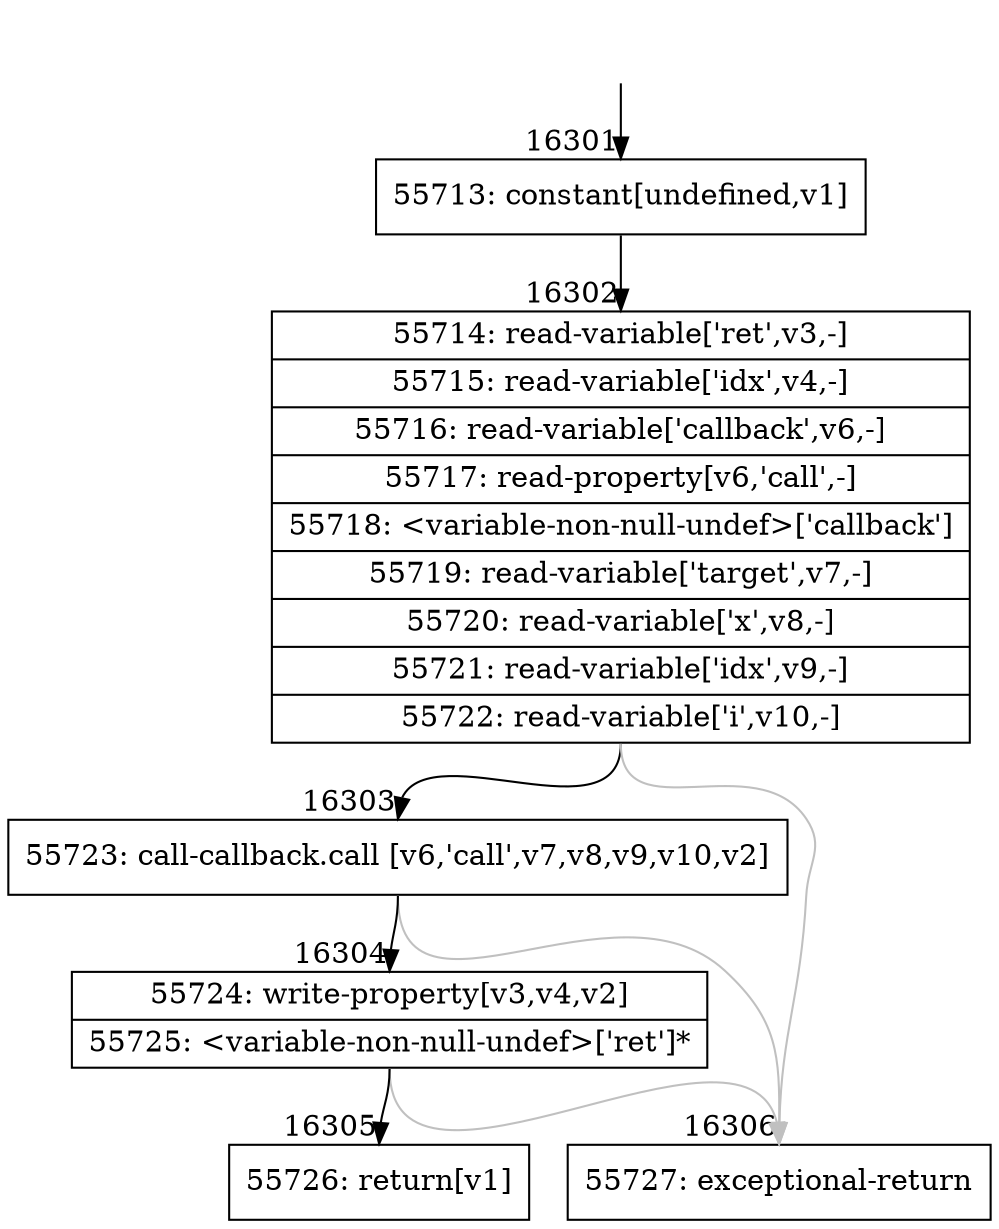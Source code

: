 digraph {
rankdir="TD"
BB_entry1389[shape=none,label=""];
BB_entry1389 -> BB16301 [tailport=s, headport=n, headlabel="    16301"]
BB16301 [shape=record label="{55713: constant[undefined,v1]}" ] 
BB16301 -> BB16302 [tailport=s, headport=n, headlabel="      16302"]
BB16302 [shape=record label="{55714: read-variable['ret',v3,-]|55715: read-variable['idx',v4,-]|55716: read-variable['callback',v6,-]|55717: read-property[v6,'call',-]|55718: \<variable-non-null-undef\>['callback']|55719: read-variable['target',v7,-]|55720: read-variable['x',v8,-]|55721: read-variable['idx',v9,-]|55722: read-variable['i',v10,-]}" ] 
BB16302 -> BB16303 [tailport=s, headport=n, headlabel="      16303"]
BB16302 -> BB16306 [tailport=s, headport=n, color=gray, headlabel="      16306"]
BB16303 [shape=record label="{55723: call-callback.call [v6,'call',v7,v8,v9,v10,v2]}" ] 
BB16303 -> BB16304 [tailport=s, headport=n, headlabel="      16304"]
BB16303 -> BB16306 [tailport=s, headport=n, color=gray]
BB16304 [shape=record label="{55724: write-property[v3,v4,v2]|55725: \<variable-non-null-undef\>['ret']*}" ] 
BB16304 -> BB16305 [tailport=s, headport=n, headlabel="      16305"]
BB16304 -> BB16306 [tailport=s, headport=n, color=gray]
BB16305 [shape=record label="{55726: return[v1]}" ] 
BB16306 [shape=record label="{55727: exceptional-return}" ] 
//#$~ 30388
}
